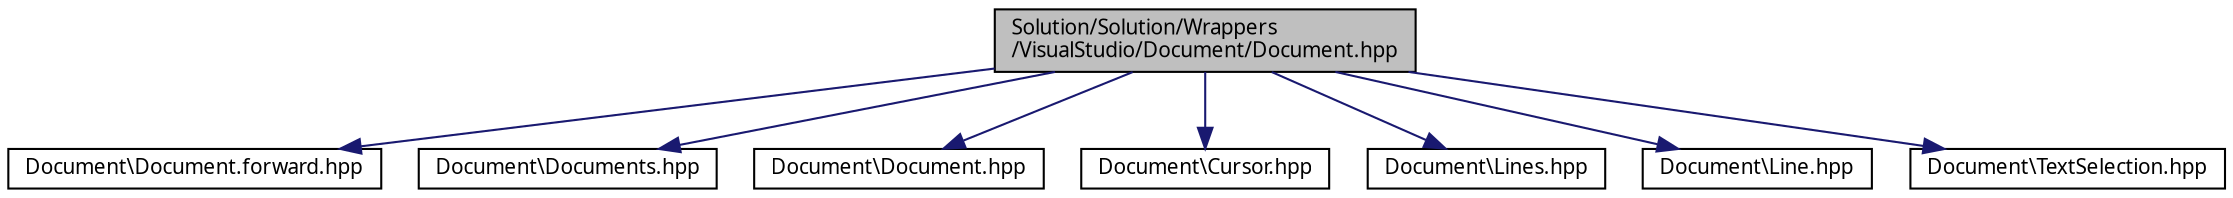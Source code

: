digraph "Solution/Solution/Wrappers/VisualStudio/Document/Document.hpp"
{
 // INTERACTIVE_SVG=YES
  edge [fontname="Verdana",fontsize="10",labelfontname="Verdana",labelfontsize="10"];
  node [fontname="Verdana",fontsize="10",shape=record];
  Node1 [label="Solution/Solution/Wrappers\l/VisualStudio/Document/Document.hpp",height=0.2,width=0.4,color="black", fillcolor="grey75", style="filled", fontcolor="black"];
  Node1 -> Node2 [color="midnightblue",fontsize="10",style="solid",fontname="Verdana"];
  Node2 [label="Document\\Document.forward.hpp",height=0.2,width=0.4,color="black", fillcolor="white", style="filled",URL="$_document_8forward_8hpp_source.html"];
  Node1 -> Node3 [color="midnightblue",fontsize="10",style="solid",fontname="Verdana"];
  Node3 [label="Document\\Documents.hpp",height=0.2,width=0.4,color="black", fillcolor="white", style="filled",URL="$_documents_8hpp_source.html"];
  Node1 -> Node4 [color="midnightblue",fontsize="10",style="solid",fontname="Verdana"];
  Node4 [label="Document\\Document.hpp",height=0.2,width=0.4,color="black", fillcolor="white", style="filled",URL="$_document_2_document_8hpp_source.html"];
  Node1 -> Node5 [color="midnightblue",fontsize="10",style="solid",fontname="Verdana"];
  Node5 [label="Document\\Cursor.hpp",height=0.2,width=0.4,color="black", fillcolor="white", style="filled",URL="$_cursor_8hpp_source.html"];
  Node1 -> Node6 [color="midnightblue",fontsize="10",style="solid",fontname="Verdana"];
  Node6 [label="Document\\Lines.hpp",height=0.2,width=0.4,color="black", fillcolor="white", style="filled",URL="$_lines_8hpp_source.html"];
  Node1 -> Node7 [color="midnightblue",fontsize="10",style="solid",fontname="Verdana"];
  Node7 [label="Document\\Line.hpp",height=0.2,width=0.4,color="black", fillcolor="white", style="filled",URL="$_line_8hpp_source.html"];
  Node1 -> Node8 [color="midnightblue",fontsize="10",style="solid",fontname="Verdana"];
  Node8 [label="Document\\TextSelection.hpp",height=0.2,width=0.4,color="black", fillcolor="white", style="filled",URL="$_text_selection_8hpp_source.html"];
}
